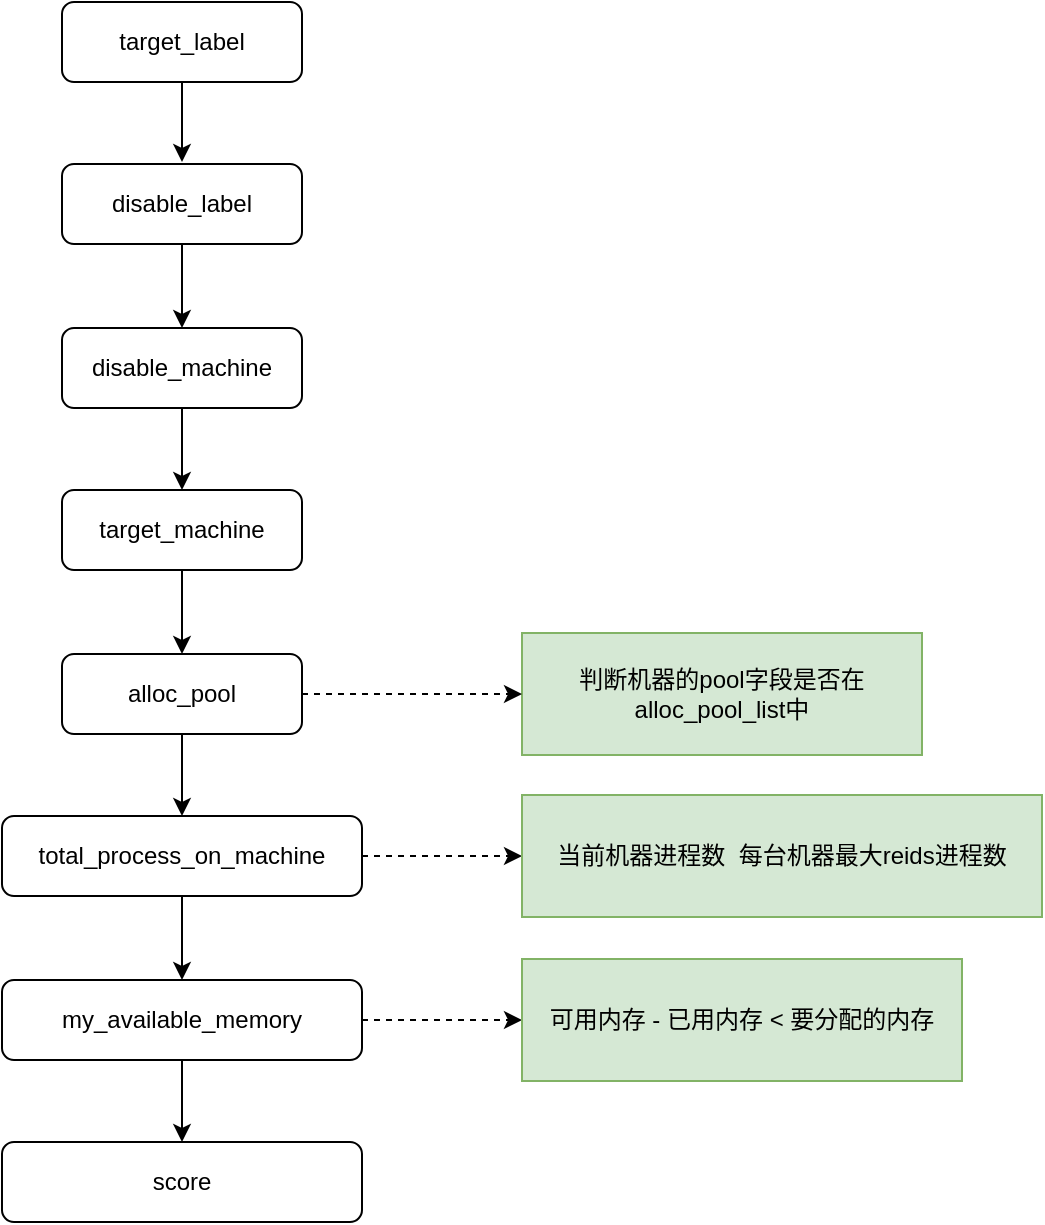 <mxfile version="28.0.7">
  <diagram name="第 1 页" id="j7QcyIbXMcnLN_d6TXEC">
    <mxGraphModel dx="1186" dy="827" grid="1" gridSize="10" guides="0" tooltips="1" connect="0" arrows="0" fold="1" page="1" pageScale="1" pageWidth="827" pageHeight="1169" math="0" shadow="0">
      <root>
        <mxCell id="0" />
        <mxCell id="1" parent="0" />
        <mxCell id="0sXFLks6xlC7JB8ZKTZ8-1" value="" style="group" vertex="1" connectable="0" parent="1">
          <mxGeometry x="154" y="250" width="520" height="610" as="geometry" />
        </mxCell>
        <mxCell id="0sXFLks6xlC7JB8ZKTZ8-2" style="edgeStyle=orthogonalEdgeStyle;rounded=0;orthogonalLoop=1;jettySize=auto;html=1;exitX=0.5;exitY=1;exitDx=0;exitDy=0;" edge="1" parent="0sXFLks6xlC7JB8ZKTZ8-1" source="0sXFLks6xlC7JB8ZKTZ8-3">
          <mxGeometry relative="1" as="geometry">
            <mxPoint x="90" y="80" as="targetPoint" />
          </mxGeometry>
        </mxCell>
        <mxCell id="0sXFLks6xlC7JB8ZKTZ8-3" value="target_label" style="rounded=1;whiteSpace=wrap;html=1;fontSize=12;glass=0;strokeWidth=1;shadow=0;align=center;verticalAlign=middle;" vertex="1" parent="0sXFLks6xlC7JB8ZKTZ8-1">
          <mxGeometry x="30" width="120" height="40" as="geometry" />
        </mxCell>
        <mxCell id="0sXFLks6xlC7JB8ZKTZ8-4" value="disable_label" style="rounded=1;whiteSpace=wrap;html=1;fontSize=12;glass=0;strokeWidth=1;shadow=0;align=center;verticalAlign=middle;" vertex="1" parent="0sXFLks6xlC7JB8ZKTZ8-1">
          <mxGeometry x="30" y="81" width="120" height="40" as="geometry" />
        </mxCell>
        <mxCell id="0sXFLks6xlC7JB8ZKTZ8-5" value="disable_machine" style="rounded=1;whiteSpace=wrap;html=1;fontSize=12;glass=0;strokeWidth=1;shadow=0;align=center;verticalAlign=middle;" vertex="1" parent="0sXFLks6xlC7JB8ZKTZ8-1">
          <mxGeometry x="30" y="163" width="120" height="40" as="geometry" />
        </mxCell>
        <mxCell id="0sXFLks6xlC7JB8ZKTZ8-6" style="edgeStyle=orthogonalEdgeStyle;rounded=0;orthogonalLoop=1;jettySize=auto;html=1;exitX=0.5;exitY=1;exitDx=0;exitDy=0;entryX=0.5;entryY=0;entryDx=0;entryDy=0;" edge="1" parent="0sXFLks6xlC7JB8ZKTZ8-1" source="0sXFLks6xlC7JB8ZKTZ8-4" target="0sXFLks6xlC7JB8ZKTZ8-5">
          <mxGeometry relative="1" as="geometry" />
        </mxCell>
        <mxCell id="0sXFLks6xlC7JB8ZKTZ8-7" value="target_machine" style="rounded=1;whiteSpace=wrap;html=1;fontSize=12;glass=0;strokeWidth=1;shadow=0;align=center;verticalAlign=middle;" vertex="1" parent="0sXFLks6xlC7JB8ZKTZ8-1">
          <mxGeometry x="30" y="244" width="120" height="40" as="geometry" />
        </mxCell>
        <mxCell id="0sXFLks6xlC7JB8ZKTZ8-8" style="edgeStyle=orthogonalEdgeStyle;rounded=0;orthogonalLoop=1;jettySize=auto;html=1;exitX=0.5;exitY=1;exitDx=0;exitDy=0;entryX=0.5;entryY=0;entryDx=0;entryDy=0;" edge="1" parent="0sXFLks6xlC7JB8ZKTZ8-1" source="0sXFLks6xlC7JB8ZKTZ8-5" target="0sXFLks6xlC7JB8ZKTZ8-7">
          <mxGeometry relative="1" as="geometry" />
        </mxCell>
        <mxCell id="0sXFLks6xlC7JB8ZKTZ8-9" value="alloc_pool" style="rounded=1;whiteSpace=wrap;html=1;fontSize=12;glass=0;strokeWidth=1;shadow=0;align=center;verticalAlign=middle;" vertex="1" parent="0sXFLks6xlC7JB8ZKTZ8-1">
          <mxGeometry x="30" y="326" width="120" height="40" as="geometry" />
        </mxCell>
        <mxCell id="0sXFLks6xlC7JB8ZKTZ8-10" style="edgeStyle=orthogonalEdgeStyle;rounded=0;orthogonalLoop=1;jettySize=auto;html=1;exitX=0.5;exitY=1;exitDx=0;exitDy=0;entryX=0.5;entryY=0;entryDx=0;entryDy=0;" edge="1" parent="0sXFLks6xlC7JB8ZKTZ8-1" source="0sXFLks6xlC7JB8ZKTZ8-7" target="0sXFLks6xlC7JB8ZKTZ8-9">
          <mxGeometry relative="1" as="geometry" />
        </mxCell>
        <mxCell id="0sXFLks6xlC7JB8ZKTZ8-11" style="edgeStyle=orthogonalEdgeStyle;rounded=0;orthogonalLoop=1;jettySize=auto;html=1;exitX=1;exitY=0.5;exitDx=0;exitDy=0;dashed=1;" edge="1" parent="0sXFLks6xlC7JB8ZKTZ8-1" source="0sXFLks6xlC7JB8ZKTZ8-12">
          <mxGeometry relative="1" as="geometry">
            <mxPoint x="260" y="427" as="targetPoint" />
          </mxGeometry>
        </mxCell>
        <mxCell id="0sXFLks6xlC7JB8ZKTZ8-12" value="total_process_on_machine" style="rounded=1;whiteSpace=wrap;html=1;fontSize=12;glass=0;strokeWidth=1;shadow=0;align=center;verticalAlign=middle;" vertex="1" parent="0sXFLks6xlC7JB8ZKTZ8-1">
          <mxGeometry y="407" width="180" height="40" as="geometry" />
        </mxCell>
        <mxCell id="0sXFLks6xlC7JB8ZKTZ8-13" style="edgeStyle=orthogonalEdgeStyle;rounded=0;orthogonalLoop=1;jettySize=auto;html=1;exitX=0.5;exitY=1;exitDx=0;exitDy=0;entryX=0.5;entryY=0;entryDx=0;entryDy=0;" edge="1" parent="0sXFLks6xlC7JB8ZKTZ8-1" source="0sXFLks6xlC7JB8ZKTZ8-9" target="0sXFLks6xlC7JB8ZKTZ8-12">
          <mxGeometry relative="1" as="geometry" />
        </mxCell>
        <mxCell id="0sXFLks6xlC7JB8ZKTZ8-14" style="edgeStyle=orthogonalEdgeStyle;rounded=0;orthogonalLoop=1;jettySize=auto;html=1;exitX=1;exitY=0.5;exitDx=0;exitDy=0;dashed=1;" edge="1" parent="0sXFLks6xlC7JB8ZKTZ8-1" source="0sXFLks6xlC7JB8ZKTZ8-15">
          <mxGeometry relative="1" as="geometry">
            <mxPoint x="260" y="509" as="targetPoint" />
          </mxGeometry>
        </mxCell>
        <mxCell id="0sXFLks6xlC7JB8ZKTZ8-15" value="my_available_memory" style="rounded=1;whiteSpace=wrap;html=1;fontSize=12;glass=0;strokeWidth=1;shadow=0;align=center;verticalAlign=middle;" vertex="1" parent="0sXFLks6xlC7JB8ZKTZ8-1">
          <mxGeometry y="489" width="180" height="40" as="geometry" />
        </mxCell>
        <mxCell id="0sXFLks6xlC7JB8ZKTZ8-16" style="edgeStyle=orthogonalEdgeStyle;rounded=0;orthogonalLoop=1;jettySize=auto;html=1;exitX=0.5;exitY=1;exitDx=0;exitDy=0;entryX=0.5;entryY=0;entryDx=0;entryDy=0;" edge="1" parent="0sXFLks6xlC7JB8ZKTZ8-1" source="0sXFLks6xlC7JB8ZKTZ8-12" target="0sXFLks6xlC7JB8ZKTZ8-15">
          <mxGeometry relative="1" as="geometry" />
        </mxCell>
        <mxCell id="0sXFLks6xlC7JB8ZKTZ8-17" value="score" style="rounded=1;whiteSpace=wrap;html=1;fontSize=12;glass=0;strokeWidth=1;shadow=0;align=center;verticalAlign=middle;" vertex="1" parent="0sXFLks6xlC7JB8ZKTZ8-1">
          <mxGeometry y="570" width="180" height="40" as="geometry" />
        </mxCell>
        <mxCell id="0sXFLks6xlC7JB8ZKTZ8-18" style="edgeStyle=orthogonalEdgeStyle;rounded=0;orthogonalLoop=1;jettySize=auto;html=1;exitX=0.5;exitY=1;exitDx=0;exitDy=0;entryX=0.5;entryY=0;entryDx=0;entryDy=0;" edge="1" parent="0sXFLks6xlC7JB8ZKTZ8-1" source="0sXFLks6xlC7JB8ZKTZ8-15" target="0sXFLks6xlC7JB8ZKTZ8-17">
          <mxGeometry relative="1" as="geometry" />
        </mxCell>
        <mxCell id="0sXFLks6xlC7JB8ZKTZ8-19" value="判断机器的pool字段是否在alloc_pool_list中" style="text;html=1;align=center;verticalAlign=middle;whiteSpace=wrap;rounded=0;fillColor=#d5e8d4;strokeColor=#82b366;" vertex="1" parent="0sXFLks6xlC7JB8ZKTZ8-1">
          <mxGeometry x="260" y="315.5" width="200" height="61" as="geometry" />
        </mxCell>
        <mxCell id="0sXFLks6xlC7JB8ZKTZ8-20" style="edgeStyle=orthogonalEdgeStyle;rounded=0;orthogonalLoop=1;jettySize=auto;html=1;exitX=1;exitY=0.5;exitDx=0;exitDy=0;dashed=1;entryX=0;entryY=0.5;entryDx=0;entryDy=0;" edge="1" parent="0sXFLks6xlC7JB8ZKTZ8-1" source="0sXFLks6xlC7JB8ZKTZ8-9" target="0sXFLks6xlC7JB8ZKTZ8-19">
          <mxGeometry relative="1" as="geometry">
            <mxPoint x="220" y="346" as="targetPoint" />
          </mxGeometry>
        </mxCell>
        <mxCell id="0sXFLks6xlC7JB8ZKTZ8-21" value="当前机器进程数&amp;nbsp; 每台机器最大reids进程数" style="text;html=1;align=center;verticalAlign=middle;whiteSpace=wrap;rounded=0;fillColor=#d5e8d4;strokeColor=#82b366;" vertex="1" parent="0sXFLks6xlC7JB8ZKTZ8-1">
          <mxGeometry x="260" y="396.5" width="260" height="61" as="geometry" />
        </mxCell>
        <mxCell id="0sXFLks6xlC7JB8ZKTZ8-22" value="可用内存 - 已用内存 &amp;lt; 要分配的内存" style="text;html=1;align=center;verticalAlign=middle;whiteSpace=wrap;rounded=0;fillColor=#d5e8d4;strokeColor=#82b366;" vertex="1" parent="0sXFLks6xlC7JB8ZKTZ8-1">
          <mxGeometry x="260" y="478.5" width="220" height="61" as="geometry" />
        </mxCell>
      </root>
    </mxGraphModel>
  </diagram>
</mxfile>
